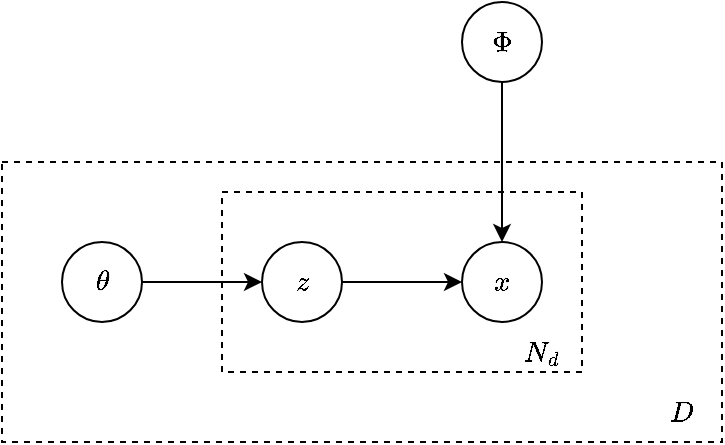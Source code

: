 <mxfile version="15.4.0" type="device"><diagram id="wd8q2N_82cd1xpt3F269" name="Page-1"><mxGraphModel dx="1102" dy="552" grid="1" gridSize="10" guides="1" tooltips="1" connect="1" arrows="1" fold="1" page="1" pageScale="1" pageWidth="850" pageHeight="1100" math="1" shadow="0"><root><mxCell id="0"/><mxCell id="1" parent="0"/><mxCell id="AEKcvI2MsY051yUbqOdV-1" value="" style="rounded=0;whiteSpace=wrap;html=1;dashed=1;" vertex="1" parent="1"><mxGeometry x="80" y="120" width="360" height="140" as="geometry"/></mxCell><mxCell id="AEKcvI2MsY051yUbqOdV-2" value="" style="rounded=0;whiteSpace=wrap;html=1;dashed=1;" vertex="1" parent="1"><mxGeometry x="190" y="135" width="180" height="90" as="geometry"/></mxCell><mxCell id="AEKcvI2MsY051yUbqOdV-6" style="edgeStyle=orthogonalEdgeStyle;rounded=0;orthogonalLoop=1;jettySize=auto;html=1;exitX=1;exitY=0.5;exitDx=0;exitDy=0;" edge="1" parent="1" source="AEKcvI2MsY051yUbqOdV-3" target="AEKcvI2MsY051yUbqOdV-4"><mxGeometry relative="1" as="geometry"/></mxCell><mxCell id="AEKcvI2MsY051yUbqOdV-3" value="$$\theta$$" style="ellipse;whiteSpace=wrap;html=1;" vertex="1" parent="1"><mxGeometry x="110" y="160" width="40" height="40" as="geometry"/></mxCell><mxCell id="AEKcvI2MsY051yUbqOdV-8" style="edgeStyle=orthogonalEdgeStyle;rounded=0;orthogonalLoop=1;jettySize=auto;html=1;exitX=1;exitY=0.5;exitDx=0;exitDy=0;entryX=0;entryY=0.5;entryDx=0;entryDy=0;" edge="1" parent="1" source="AEKcvI2MsY051yUbqOdV-4" target="AEKcvI2MsY051yUbqOdV-5"><mxGeometry relative="1" as="geometry"/></mxCell><mxCell id="AEKcvI2MsY051yUbqOdV-4" value="$$z$$" style="ellipse;whiteSpace=wrap;html=1;" vertex="1" parent="1"><mxGeometry x="210" y="160" width="40" height="40" as="geometry"/></mxCell><mxCell id="AEKcvI2MsY051yUbqOdV-5" value="$$x$$" style="ellipse;whiteSpace=wrap;html=1;" vertex="1" parent="1"><mxGeometry x="310" y="160" width="40" height="40" as="geometry"/></mxCell><mxCell id="AEKcvI2MsY051yUbqOdV-9" value="$$D$$" style="text;html=1;strokeColor=none;fillColor=none;align=center;verticalAlign=middle;whiteSpace=wrap;rounded=0;" vertex="1" parent="1"><mxGeometry x="400" y="230" width="40" height="30" as="geometry"/></mxCell><mxCell id="AEKcvI2MsY051yUbqOdV-10" value="$$N_d$$" style="text;html=1;strokeColor=none;fillColor=none;align=center;verticalAlign=middle;whiteSpace=wrap;rounded=0;" vertex="1" parent="1"><mxGeometry x="330" y="200" width="40" height="30" as="geometry"/></mxCell><mxCell id="AEKcvI2MsY051yUbqOdV-13" style="edgeStyle=orthogonalEdgeStyle;rounded=0;orthogonalLoop=1;jettySize=auto;html=1;exitX=0.5;exitY=1;exitDx=0;exitDy=0;entryX=0.5;entryY=0;entryDx=0;entryDy=0;" edge="1" parent="1" source="AEKcvI2MsY051yUbqOdV-12" target="AEKcvI2MsY051yUbqOdV-5"><mxGeometry relative="1" as="geometry"/></mxCell><mxCell id="AEKcvI2MsY051yUbqOdV-12" value="$$\Phi$$" style="ellipse;whiteSpace=wrap;html=1;" vertex="1" parent="1"><mxGeometry x="310" y="40" width="40" height="40" as="geometry"/></mxCell></root></mxGraphModel></diagram></mxfile>